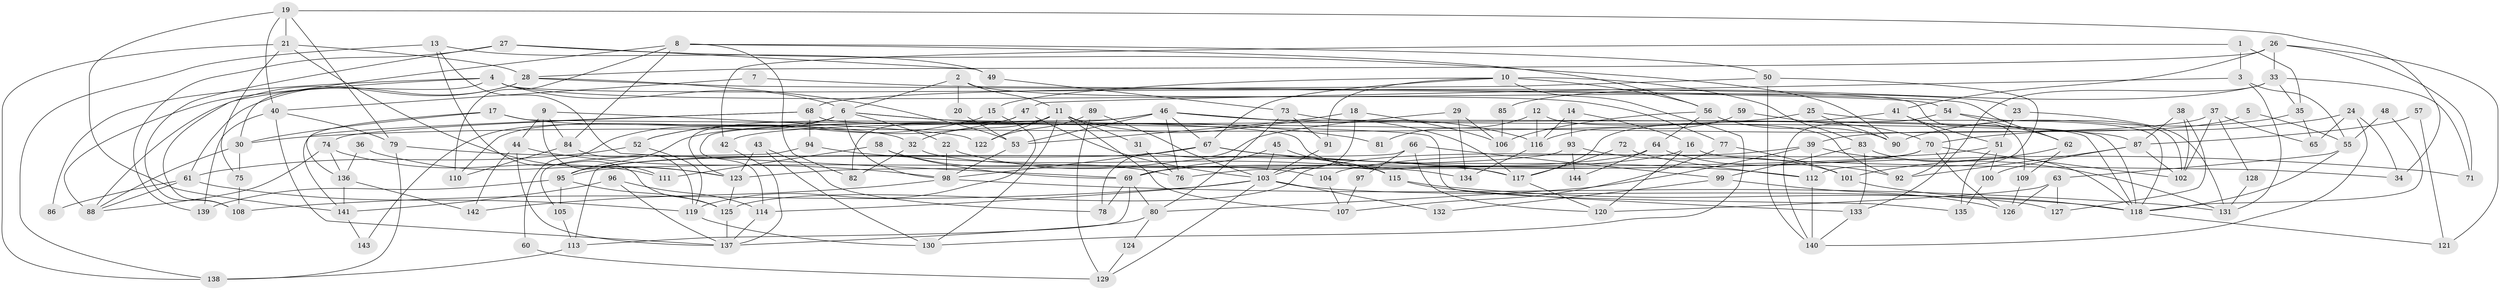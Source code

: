 // Generated by graph-tools (version 1.1) at 2025/52/03/09/25 04:52:01]
// undirected, 144 vertices, 288 edges
graph export_dot {
graph [start="1"]
  node [color=gray90,style=filled];
  1;
  2;
  3;
  4;
  5;
  6;
  7;
  8;
  9;
  10;
  11;
  12;
  13;
  14;
  15;
  16;
  17;
  18;
  19;
  20;
  21;
  22;
  23;
  24;
  25;
  26;
  27;
  28;
  29;
  30;
  31;
  32;
  33;
  34;
  35;
  36;
  37;
  38;
  39;
  40;
  41;
  42;
  43;
  44;
  45;
  46;
  47;
  48;
  49;
  50;
  51;
  52;
  53;
  54;
  55;
  56;
  57;
  58;
  59;
  60;
  61;
  62;
  63;
  64;
  65;
  66;
  67;
  68;
  69;
  70;
  71;
  72;
  73;
  74;
  75;
  76;
  77;
  78;
  79;
  80;
  81;
  82;
  83;
  84;
  85;
  86;
  87;
  88;
  89;
  90;
  91;
  92;
  93;
  94;
  95;
  96;
  97;
  98;
  99;
  100;
  101;
  102;
  103;
  104;
  105;
  106;
  107;
  108;
  109;
  110;
  111;
  112;
  113;
  114;
  115;
  116;
  117;
  118;
  119;
  120;
  121;
  122;
  123;
  124;
  125;
  126;
  127;
  128;
  129;
  130;
  131;
  132;
  133;
  134;
  135;
  136;
  137;
  138;
  139;
  140;
  141;
  142;
  143;
  144;
  1 -- 42;
  1 -- 3;
  1 -- 35;
  2 -- 23;
  2 -- 6;
  2 -- 11;
  2 -- 20;
  3 -- 131;
  3 -- 55;
  3 -- 47;
  4 -- 6;
  4 -- 88;
  4 -- 30;
  4 -- 77;
  4 -- 86;
  4 -- 109;
  5 -- 39;
  5 -- 55;
  6 -- 117;
  6 -- 22;
  6 -- 60;
  6 -- 81;
  6 -- 98;
  6 -- 110;
  6 -- 143;
  7 -- 62;
  7 -- 40;
  8 -- 84;
  8 -- 56;
  8 -- 50;
  8 -- 82;
  8 -- 108;
  8 -- 110;
  9 -- 84;
  9 -- 44;
  9 -- 111;
  9 -- 122;
  10 -- 130;
  10 -- 67;
  10 -- 15;
  10 -- 56;
  10 -- 83;
  10 -- 91;
  11 -- 130;
  11 -- 31;
  11 -- 32;
  11 -- 107;
  11 -- 117;
  11 -- 122;
  11 -- 123;
  12 -- 116;
  12 -- 92;
  12 -- 81;
  13 -- 125;
  13 -- 69;
  13 -- 49;
  13 -- 138;
  14 -- 93;
  14 -- 16;
  14 -- 116;
  15 -- 119;
  15 -- 52;
  16 -- 120;
  16 -- 69;
  16 -- 34;
  17 -- 32;
  17 -- 30;
  17 -- 135;
  17 -- 136;
  18 -- 53;
  18 -- 103;
  18 -- 106;
  19 -- 141;
  19 -- 21;
  19 -- 34;
  19 -- 40;
  19 -- 79;
  20 -- 53;
  21 -- 123;
  21 -- 138;
  21 -- 28;
  21 -- 75;
  22 -- 98;
  22 -- 115;
  23 -- 51;
  23 -- 131;
  24 -- 34;
  24 -- 70;
  24 -- 65;
  24 -- 140;
  25 -- 30;
  25 -- 90;
  25 -- 118;
  26 -- 71;
  26 -- 41;
  26 -- 28;
  26 -- 33;
  26 -- 121;
  27 -- 108;
  27 -- 139;
  27 -- 49;
  27 -- 90;
  28 -- 53;
  28 -- 54;
  28 -- 61;
  28 -- 88;
  29 -- 134;
  29 -- 106;
  29 -- 78;
  30 -- 88;
  30 -- 75;
  31 -- 76;
  32 -- 82;
  32 -- 104;
  33 -- 133;
  33 -- 35;
  33 -- 71;
  33 -- 85;
  35 -- 65;
  35 -- 90;
  36 -- 123;
  36 -- 136;
  37 -- 65;
  37 -- 102;
  37 -- 42;
  37 -- 128;
  38 -- 102;
  38 -- 87;
  38 -- 127;
  39 -- 112;
  39 -- 125;
  39 -- 80;
  39 -- 131;
  40 -- 137;
  40 -- 79;
  40 -- 139;
  41 -- 117;
  41 -- 51;
  41 -- 92;
  42 -- 137;
  43 -- 123;
  43 -- 78;
  43 -- 130;
  44 -- 98;
  44 -- 142;
  44 -- 137;
  45 -- 103;
  45 -- 69;
  45 -- 115;
  46 -- 118;
  46 -- 67;
  46 -- 53;
  46 -- 76;
  46 -- 95;
  46 -- 114;
  46 -- 116;
  47 -- 103;
  47 -- 52;
  47 -- 82;
  48 -- 55;
  48 -- 118;
  49 -- 73;
  50 -- 68;
  50 -- 112;
  50 -- 140;
  51 -- 135;
  51 -- 104;
  51 -- 100;
  52 -- 61;
  52 -- 119;
  53 -- 98;
  54 -- 140;
  54 -- 62;
  54 -- 102;
  55 -- 63;
  55 -- 118;
  56 -- 90;
  56 -- 64;
  56 -- 106;
  57 -- 121;
  57 -- 87;
  58 -- 111;
  58 -- 76;
  58 -- 69;
  59 -- 116;
  59 -- 70;
  60 -- 129;
  61 -- 86;
  61 -- 88;
  61 -- 119;
  62 -- 109;
  62 -- 101;
  63 -- 120;
  63 -- 127;
  63 -- 126;
  64 -- 69;
  64 -- 92;
  64 -- 144;
  66 -- 99;
  66 -- 113;
  66 -- 97;
  66 -- 120;
  67 -- 98;
  67 -- 112;
  67 -- 71;
  67 -- 95;
  68 -- 118;
  68 -- 74;
  68 -- 94;
  68 -- 141;
  69 -- 80;
  69 -- 78;
  69 -- 113;
  70 -- 102;
  70 -- 95;
  70 -- 76;
  70 -- 126;
  72 -- 117;
  72 -- 112;
  73 -- 91;
  73 -- 80;
  73 -- 87;
  74 -- 88;
  74 -- 136;
  74 -- 111;
  75 -- 108;
  77 -- 101;
  77 -- 107;
  79 -- 117;
  79 -- 138;
  80 -- 124;
  80 -- 137;
  83 -- 133;
  83 -- 99;
  83 -- 118;
  84 -- 110;
  84 -- 119;
  85 -- 106;
  87 -- 92;
  87 -- 100;
  87 -- 102;
  89 -- 122;
  89 -- 103;
  89 -- 129;
  91 -- 103;
  93 -- 123;
  93 -- 101;
  93 -- 144;
  94 -- 105;
  94 -- 134;
  95 -- 105;
  95 -- 125;
  95 -- 139;
  96 -- 137;
  96 -- 114;
  96 -- 141;
  97 -- 107;
  98 -- 131;
  98 -- 142;
  99 -- 126;
  99 -- 132;
  100 -- 135;
  101 -- 118;
  103 -- 108;
  103 -- 114;
  103 -- 127;
  103 -- 129;
  103 -- 132;
  104 -- 107;
  105 -- 113;
  109 -- 126;
  112 -- 140;
  113 -- 138;
  114 -- 137;
  115 -- 118;
  115 -- 133;
  116 -- 134;
  117 -- 120;
  118 -- 121;
  119 -- 130;
  123 -- 125;
  124 -- 129;
  125 -- 137;
  128 -- 131;
  133 -- 140;
  136 -- 141;
  136 -- 142;
  141 -- 143;
}
